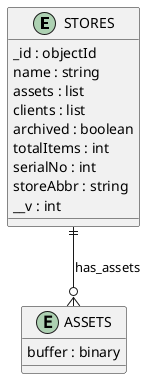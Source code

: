 @startuml STORES_Diagram

entity "STORES" as STORES {
  _id : objectId
  name : string
  assets : list
  clients : list
  archived : boolean
  totalItems : int
  serialNo : int
  storeAbbr : string
  __v : int
}

entity "ASSETS" as ASSETS {
  buffer : binary
}

' // Relationships
STORES ||--o{ ASSETS : has_assets
@enduml